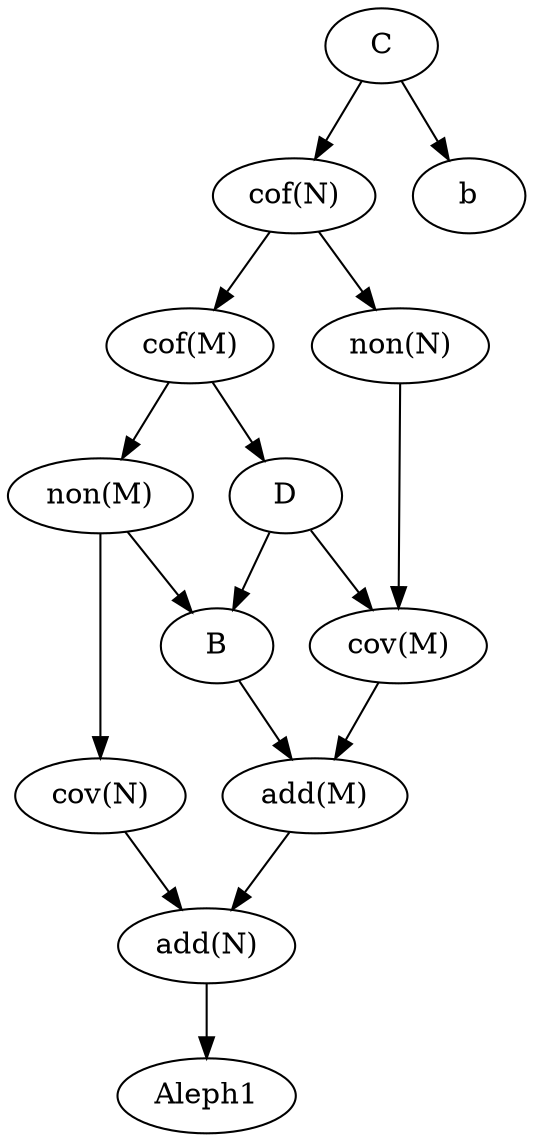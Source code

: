 digraph G {
0 [label="C"];
1 [label="cof(N)"];
2 [label="cof(M)"];
3 [label="non(N)"];
4 [label="non(M)"];
5 [label="D"];
6 [label="cov(N)"];
7 [label="B"];
8 [label="cov(M)"];
9 [label="add(M)"];
10 [label="add(N)"];
11 [label="Aleph1"];
12 [label="b"];
0 -> 1;
0 -> 12;
1 -> 2;
1 -> 3;
2 -> 4;
2 -> 5;
3 -> 8;
4 -> 6;
4 -> 7;
5 -> 7;
5 -> 8;
6 -> 10;
7 -> 9;
8 -> 9;
9 -> 10;
10 -> 11;
}